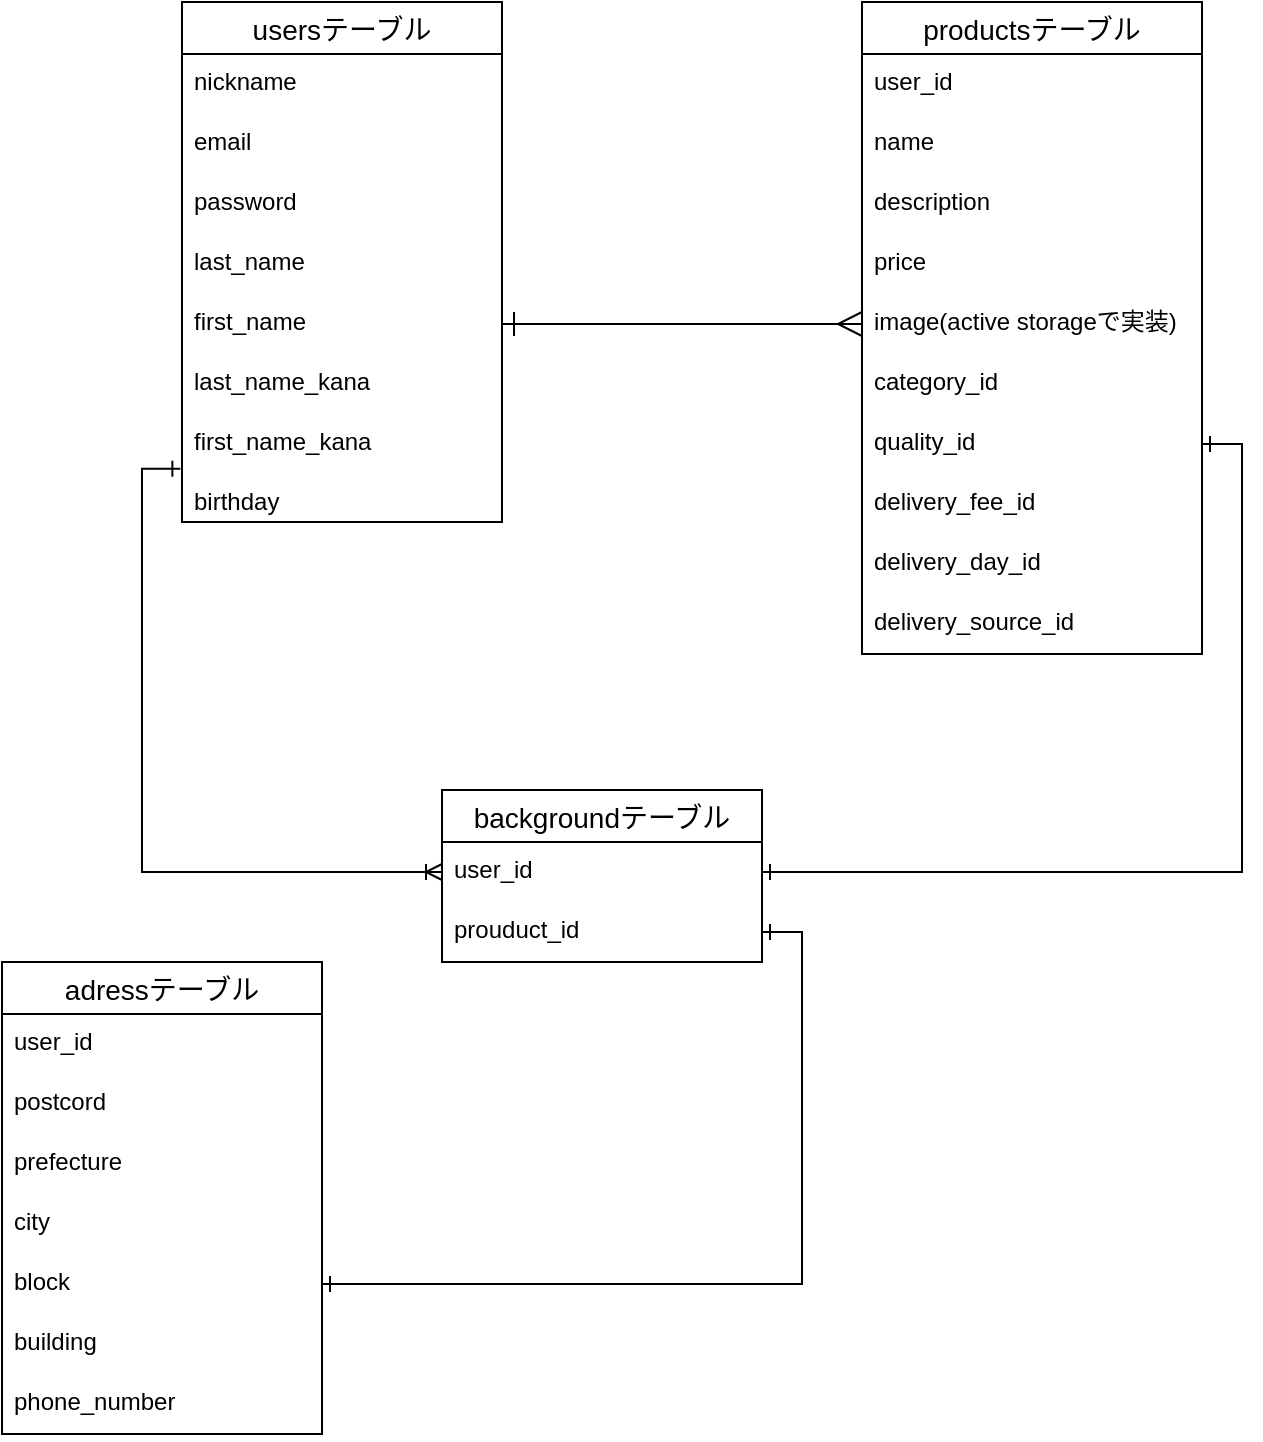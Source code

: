 <mxfile>
    <diagram id="0aMLxqnGlmbCkai6OoTx" name="ページ1">
        <mxGraphModel dx="535" dy="599" grid="1" gridSize="10" guides="1" tooltips="1" connect="1" arrows="1" fold="1" page="1" pageScale="1" pageWidth="850" pageHeight="1100" math="0" shadow="0">
            <root>
                <mxCell id="0"/>
                <mxCell id="1" parent="0"/>
                <mxCell id="V_v7Qu6R4uUSdQW1zX3M-44" value="usersテーブル" style="swimlane;fontStyle=0;childLayout=stackLayout;horizontal=1;startSize=26;horizontalStack=0;resizeParent=1;resizeParentMax=0;resizeLast=0;collapsible=1;marginBottom=0;align=center;fontSize=14;" parent="1" vertex="1">
                    <mxGeometry x="120" width="160" height="260" as="geometry"/>
                </mxCell>
                <mxCell id="V_v7Qu6R4uUSdQW1zX3M-45" value="nickname" style="text;strokeColor=none;fillColor=none;spacingLeft=4;spacingRight=4;overflow=hidden;rotatable=0;points=[[0,0.5],[1,0.5]];portConstraint=eastwest;fontSize=12;" parent="V_v7Qu6R4uUSdQW1zX3M-44" vertex="1">
                    <mxGeometry y="26" width="160" height="30" as="geometry"/>
                </mxCell>
                <mxCell id="V_v7Qu6R4uUSdQW1zX3M-46" value="email&#10;" style="text;strokeColor=none;fillColor=none;spacingLeft=4;spacingRight=4;overflow=hidden;rotatable=0;points=[[0,0.5],[1,0.5]];portConstraint=eastwest;fontSize=12;" parent="V_v7Qu6R4uUSdQW1zX3M-44" vertex="1">
                    <mxGeometry y="56" width="160" height="30" as="geometry"/>
                </mxCell>
                <mxCell id="V_v7Qu6R4uUSdQW1zX3M-47" value="password" style="text;strokeColor=none;fillColor=none;spacingLeft=4;spacingRight=4;overflow=hidden;rotatable=0;points=[[0,0.5],[1,0.5]];portConstraint=eastwest;fontSize=12;" parent="V_v7Qu6R4uUSdQW1zX3M-44" vertex="1">
                    <mxGeometry y="86" width="160" height="30" as="geometry"/>
                </mxCell>
                <mxCell id="V_v7Qu6R4uUSdQW1zX3M-62" value="last_name" style="text;strokeColor=none;fillColor=none;spacingLeft=4;spacingRight=4;overflow=hidden;rotatable=0;points=[[0,0.5],[1,0.5]];portConstraint=eastwest;fontSize=12;" parent="V_v7Qu6R4uUSdQW1zX3M-44" vertex="1">
                    <mxGeometry y="116" width="160" height="30" as="geometry"/>
                </mxCell>
                <mxCell id="V_v7Qu6R4uUSdQW1zX3M-63" value="first_name" style="text;strokeColor=none;fillColor=none;spacingLeft=4;spacingRight=4;overflow=hidden;rotatable=0;points=[[0,0.5],[1,0.5]];portConstraint=eastwest;fontSize=12;" parent="V_v7Qu6R4uUSdQW1zX3M-44" vertex="1">
                    <mxGeometry y="146" width="160" height="30" as="geometry"/>
                </mxCell>
                <mxCell id="V_v7Qu6R4uUSdQW1zX3M-64" value="last_name_kana" style="text;strokeColor=none;fillColor=none;spacingLeft=4;spacingRight=4;overflow=hidden;rotatable=0;points=[[0,0.5],[1,0.5]];portConstraint=eastwest;fontSize=12;" parent="V_v7Qu6R4uUSdQW1zX3M-44" vertex="1">
                    <mxGeometry y="176" width="160" height="30" as="geometry"/>
                </mxCell>
                <mxCell id="V_v7Qu6R4uUSdQW1zX3M-65" value="first_name_kana" style="text;strokeColor=none;fillColor=none;spacingLeft=4;spacingRight=4;overflow=hidden;rotatable=0;points=[[0,0.5],[1,0.5]];portConstraint=eastwest;fontSize=12;" parent="V_v7Qu6R4uUSdQW1zX3M-44" vertex="1">
                    <mxGeometry y="206" width="160" height="30" as="geometry"/>
                </mxCell>
                <mxCell id="V_v7Qu6R4uUSdQW1zX3M-66" value="birthday" style="text;strokeColor=none;fillColor=none;spacingLeft=4;spacingRight=4;overflow=hidden;rotatable=0;points=[[0,0.5],[1,0.5]];portConstraint=eastwest;fontSize=12;" parent="V_v7Qu6R4uUSdQW1zX3M-44" vertex="1">
                    <mxGeometry y="236" width="160" height="24" as="geometry"/>
                </mxCell>
                <mxCell id="V_v7Qu6R4uUSdQW1zX3M-68" value="productsテーブル" style="swimlane;fontStyle=0;childLayout=stackLayout;horizontal=1;startSize=26;horizontalStack=0;resizeParent=1;resizeParentMax=0;resizeLast=0;collapsible=1;marginBottom=0;align=center;fontSize=14;" parent="1" vertex="1">
                    <mxGeometry x="460" width="170" height="326" as="geometry"/>
                </mxCell>
                <mxCell id="V_v7Qu6R4uUSdQW1zX3M-69" value="user_id" style="text;strokeColor=none;fillColor=none;spacingLeft=4;spacingRight=4;overflow=hidden;rotatable=0;points=[[0,0.5],[1,0.5]];portConstraint=eastwest;fontSize=12;" parent="V_v7Qu6R4uUSdQW1zX3M-68" vertex="1">
                    <mxGeometry y="26" width="170" height="30" as="geometry"/>
                </mxCell>
                <mxCell id="V_v7Qu6R4uUSdQW1zX3M-92" value="name" style="text;strokeColor=none;fillColor=none;spacingLeft=4;spacingRight=4;overflow=hidden;rotatable=0;points=[[0,0.5],[1,0.5]];portConstraint=eastwest;fontSize=12;" parent="V_v7Qu6R4uUSdQW1zX3M-68" vertex="1">
                    <mxGeometry y="56" width="170" height="30" as="geometry"/>
                </mxCell>
                <mxCell id="V_v7Qu6R4uUSdQW1zX3M-70" value="description" style="text;strokeColor=none;fillColor=none;spacingLeft=4;spacingRight=4;overflow=hidden;rotatable=0;points=[[0,0.5],[1,0.5]];portConstraint=eastwest;fontSize=12;" parent="V_v7Qu6R4uUSdQW1zX3M-68" vertex="1">
                    <mxGeometry y="86" width="170" height="30" as="geometry"/>
                </mxCell>
                <mxCell id="V_v7Qu6R4uUSdQW1zX3M-71" value="price" style="text;strokeColor=none;fillColor=none;spacingLeft=4;spacingRight=4;overflow=hidden;rotatable=0;points=[[0,0.5],[1,0.5]];portConstraint=eastwest;fontSize=12;" parent="V_v7Qu6R4uUSdQW1zX3M-68" vertex="1">
                    <mxGeometry y="116" width="170" height="30" as="geometry"/>
                </mxCell>
                <mxCell id="10" value="image(active storageで実装)" style="text;strokeColor=none;fillColor=none;spacingLeft=4;spacingRight=4;overflow=hidden;rotatable=0;points=[[0,0.5],[1,0.5]];portConstraint=eastwest;fontSize=12;" parent="V_v7Qu6R4uUSdQW1zX3M-68" vertex="1">
                    <mxGeometry y="146" width="170" height="30" as="geometry"/>
                </mxCell>
                <mxCell id="11" value="category_id" style="text;strokeColor=none;fillColor=none;spacingLeft=4;spacingRight=4;overflow=hidden;rotatable=0;points=[[0,0.5],[1,0.5]];portConstraint=eastwest;fontSize=12;" parent="V_v7Qu6R4uUSdQW1zX3M-68" vertex="1">
                    <mxGeometry y="176" width="170" height="30" as="geometry"/>
                </mxCell>
                <mxCell id="V_v7Qu6R4uUSdQW1zX3M-72" value="quality_id" style="text;strokeColor=none;fillColor=none;spacingLeft=4;spacingRight=4;overflow=hidden;rotatable=0;points=[[0,0.5],[1,0.5]];portConstraint=eastwest;fontSize=12;" parent="V_v7Qu6R4uUSdQW1zX3M-68" vertex="1">
                    <mxGeometry y="206" width="170" height="30" as="geometry"/>
                </mxCell>
                <mxCell id="13" value="delivery_fee_id" style="text;strokeColor=none;fillColor=none;spacingLeft=4;spacingRight=4;overflow=hidden;rotatable=0;points=[[0,0.5],[1,0.5]];portConstraint=eastwest;fontSize=12;" parent="V_v7Qu6R4uUSdQW1zX3M-68" vertex="1">
                    <mxGeometry y="236" width="170" height="30" as="geometry"/>
                </mxCell>
                <mxCell id="15" value="delivery_day_id" style="text;strokeColor=none;fillColor=none;spacingLeft=4;spacingRight=4;overflow=hidden;rotatable=0;points=[[0,0.5],[1,0.5]];portConstraint=eastwest;fontSize=12;" parent="V_v7Qu6R4uUSdQW1zX3M-68" vertex="1">
                    <mxGeometry y="266" width="170" height="30" as="geometry"/>
                </mxCell>
                <mxCell id="16" value="delivery_source_id" style="text;strokeColor=none;fillColor=none;spacingLeft=4;spacingRight=4;overflow=hidden;rotatable=0;points=[[0,0.5],[1,0.5]];portConstraint=eastwest;fontSize=12;" parent="V_v7Qu6R4uUSdQW1zX3M-68" vertex="1">
                    <mxGeometry y="296" width="170" height="30" as="geometry"/>
                </mxCell>
                <mxCell id="V_v7Qu6R4uUSdQW1zX3M-93" style="edgeStyle=orthogonalEdgeStyle;rounded=0;orthogonalLoop=1;jettySize=auto;html=1;exitX=1;exitY=0.5;exitDx=0;exitDy=0;entryX=0;entryY=0.5;entryDx=0;entryDy=0;startArrow=ERone;startFill=0;startSize=10;endArrow=ERmany;endFill=0;endSize=10;" parent="1" source="V_v7Qu6R4uUSdQW1zX3M-63" target="10" edge="1">
                    <mxGeometry relative="1" as="geometry"/>
                </mxCell>
                <mxCell id="V_v7Qu6R4uUSdQW1zX3M-117" value="adressテーブル" style="swimlane;fontStyle=0;childLayout=stackLayout;horizontal=1;startSize=26;horizontalStack=0;resizeParent=1;resizeParentMax=0;resizeLast=0;collapsible=1;marginBottom=0;align=center;fontSize=14;" parent="1" vertex="1">
                    <mxGeometry x="30" y="480" width="160" height="236" as="geometry"/>
                </mxCell>
                <mxCell id="V_v7Qu6R4uUSdQW1zX3M-118" value="user_id" style="text;strokeColor=none;fillColor=none;spacingLeft=4;spacingRight=4;overflow=hidden;rotatable=0;points=[[0,0.5],[1,0.5]];portConstraint=eastwest;fontSize=12;" parent="V_v7Qu6R4uUSdQW1zX3M-117" vertex="1">
                    <mxGeometry y="26" width="160" height="30" as="geometry"/>
                </mxCell>
                <mxCell id="V_v7Qu6R4uUSdQW1zX3M-119" value="postcord" style="text;strokeColor=none;fillColor=none;spacingLeft=4;spacingRight=4;overflow=hidden;rotatable=0;points=[[0,0.5],[1,0.5]];portConstraint=eastwest;fontSize=12;" parent="V_v7Qu6R4uUSdQW1zX3M-117" vertex="1">
                    <mxGeometry y="56" width="160" height="30" as="geometry"/>
                </mxCell>
                <mxCell id="V_v7Qu6R4uUSdQW1zX3M-120" value="prefecture" style="text;strokeColor=none;fillColor=none;spacingLeft=4;spacingRight=4;overflow=hidden;rotatable=0;points=[[0,0.5],[1,0.5]];portConstraint=eastwest;fontSize=12;" parent="V_v7Qu6R4uUSdQW1zX3M-117" vertex="1">
                    <mxGeometry y="86" width="160" height="30" as="geometry"/>
                </mxCell>
                <mxCell id="V_v7Qu6R4uUSdQW1zX3M-122" value="city" style="text;strokeColor=none;fillColor=none;spacingLeft=4;spacingRight=4;overflow=hidden;rotatable=0;points=[[0,0.5],[1,0.5]];portConstraint=eastwest;fontSize=12;" parent="V_v7Qu6R4uUSdQW1zX3M-117" vertex="1">
                    <mxGeometry y="116" width="160" height="30" as="geometry"/>
                </mxCell>
                <mxCell id="V_v7Qu6R4uUSdQW1zX3M-123" value="block" style="text;strokeColor=none;fillColor=none;spacingLeft=4;spacingRight=4;overflow=hidden;rotatable=0;points=[[0,0.5],[1,0.5]];portConstraint=eastwest;fontSize=12;" parent="V_v7Qu6R4uUSdQW1zX3M-117" vertex="1">
                    <mxGeometry y="146" width="160" height="30" as="geometry"/>
                </mxCell>
                <mxCell id="V_v7Qu6R4uUSdQW1zX3M-124" value="building" style="text;strokeColor=none;fillColor=none;spacingLeft=4;spacingRight=4;overflow=hidden;rotatable=0;points=[[0,0.5],[1,0.5]];portConstraint=eastwest;fontSize=12;" parent="V_v7Qu6R4uUSdQW1zX3M-117" vertex="1">
                    <mxGeometry y="176" width="160" height="30" as="geometry"/>
                </mxCell>
                <mxCell id="V_v7Qu6R4uUSdQW1zX3M-125" value="phone_number" style="text;strokeColor=none;fillColor=none;spacingLeft=4;spacingRight=4;overflow=hidden;rotatable=0;points=[[0,0.5],[1,0.5]];portConstraint=eastwest;fontSize=12;" parent="V_v7Qu6R4uUSdQW1zX3M-117" vertex="1">
                    <mxGeometry y="206" width="160" height="30" as="geometry"/>
                </mxCell>
                <mxCell id="3" value="backgroundテーブル" style="swimlane;fontStyle=0;childLayout=stackLayout;horizontal=1;startSize=26;horizontalStack=0;resizeParent=1;resizeParentMax=0;resizeLast=0;collapsible=1;marginBottom=0;align=center;fontSize=14;" parent="1" vertex="1">
                    <mxGeometry x="250" y="394" width="160" height="86" as="geometry"/>
                </mxCell>
                <mxCell id="4" value="user_id" style="text;strokeColor=none;fillColor=none;spacingLeft=4;spacingRight=4;overflow=hidden;rotatable=0;points=[[0,0.5],[1,0.5]];portConstraint=eastwest;fontSize=12;" parent="3" vertex="1">
                    <mxGeometry y="26" width="160" height="30" as="geometry"/>
                </mxCell>
                <mxCell id="5" value="prouduct_id" style="text;strokeColor=none;fillColor=none;spacingLeft=4;spacingRight=4;overflow=hidden;rotatable=0;points=[[0,0.5],[1,0.5]];portConstraint=eastwest;fontSize=12;" parent="3" vertex="1">
                    <mxGeometry y="56" width="160" height="30" as="geometry"/>
                </mxCell>
                <mxCell id="7" style="edgeStyle=orthogonalEdgeStyle;rounded=0;orthogonalLoop=1;jettySize=auto;html=1;exitX=-0.005;exitY=0.912;exitDx=0;exitDy=0;entryX=0;entryY=0.5;entryDx=0;entryDy=0;startArrow=ERone;startFill=0;endArrow=ERoneToMany;endFill=0;exitPerimeter=0;" parent="1" source="V_v7Qu6R4uUSdQW1zX3M-65" target="4" edge="1">
                    <mxGeometry relative="1" as="geometry"/>
                </mxCell>
                <mxCell id="9" style="edgeStyle=orthogonalEdgeStyle;rounded=0;orthogonalLoop=1;jettySize=auto;html=1;exitX=1;exitY=0.5;exitDx=0;exitDy=0;startArrow=ERone;startFill=0;endArrow=ERoneToMany;endFill=0;" parent="1" source="V_v7Qu6R4uUSdQW1zX3M-66" edge="1">
                    <mxGeometry relative="1" as="geometry">
                        <mxPoint x="280.0" y="247.286" as="targetPoint"/>
                    </mxGeometry>
                </mxCell>
                <mxCell id="12" style="edgeStyle=orthogonalEdgeStyle;rounded=0;orthogonalLoop=1;jettySize=auto;html=1;exitX=1;exitY=0.5;exitDx=0;exitDy=0;entryX=1;entryY=0.5;entryDx=0;entryDy=0;startArrow=ERone;startFill=0;endArrow=ERone;endFill=0;" parent="1" source="V_v7Qu6R4uUSdQW1zX3M-72" target="4" edge="1">
                    <mxGeometry relative="1" as="geometry"/>
                </mxCell>
                <mxCell id="17" style="edgeStyle=orthogonalEdgeStyle;rounded=0;orthogonalLoop=1;jettySize=auto;html=1;exitX=1;exitY=0.5;exitDx=0;exitDy=0;entryX=1;entryY=0.5;entryDx=0;entryDy=0;endArrow=ERone;endFill=0;startArrow=ERone;startFill=0;" parent="1" source="5" target="V_v7Qu6R4uUSdQW1zX3M-123" edge="1">
                    <mxGeometry relative="1" as="geometry"/>
                </mxCell>
            </root>
        </mxGraphModel>
    </diagram>
    <diagram id="g5-wW7CuszMrLInapWHy" name="ページ2">
        &#xa;        &#xa;        &#xa;        &#xa;&#xa;&#xa;&#xa;
        <mxGraphModel dx="455" dy="509" grid="1" gridSize="10" guides="1" tooltips="1" connect="1" arrows="1" fold="1" page="1" pageScale="1" pageWidth="850" pageHeight="1100" math="0" shadow="0">
            &#xa;            &#xa;            &#xa;            &#xa;&#xa;&#xa;&#xa;
            <root>
                &#xa;                &#xa;                &#xa;                &#xa;&#xa;&#xa;&#xa;
                <mxCell id="62Gc7SG_INMX-IP0QDsz-0"/>
                &#xa;                &#xa;                &#xa;                &#xa;&#xa;&#xa;&#xa;
                <mxCell id="62Gc7SG_INMX-IP0QDsz-1" parent="62Gc7SG_INMX-IP0QDsz-0"/>
                &#xa;                &#xa;                &#xa;                &#xa;&#xa;&#xa;&#xa;
            </root>
            &#xa;            &#xa;            &#xa;            &#xa;&#xa;&#xa;&#xa;
        </mxGraphModel>
        &#xa;        &#xa;        &#xa;        &#xa;&#xa;&#xa;&#xa;
    </diagram>
</mxfile>